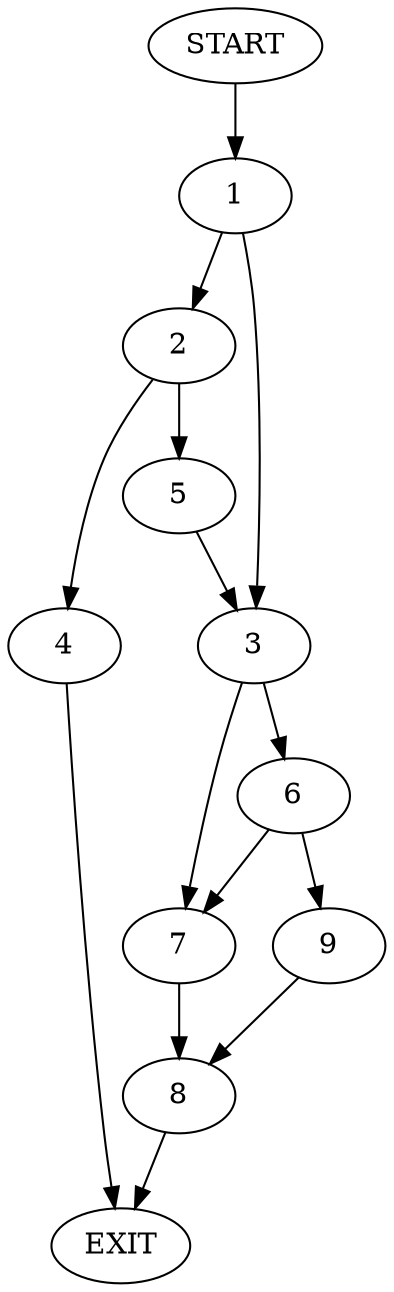 digraph {
0 [label="START"]
10 [label="EXIT"]
0 -> 1
1 -> 2
1 -> 3
2 -> 4
2 -> 5
3 -> 6
3 -> 7
4 -> 10
5 -> 3
7 -> 8
6 -> 7
6 -> 9
9 -> 8
8 -> 10
}
